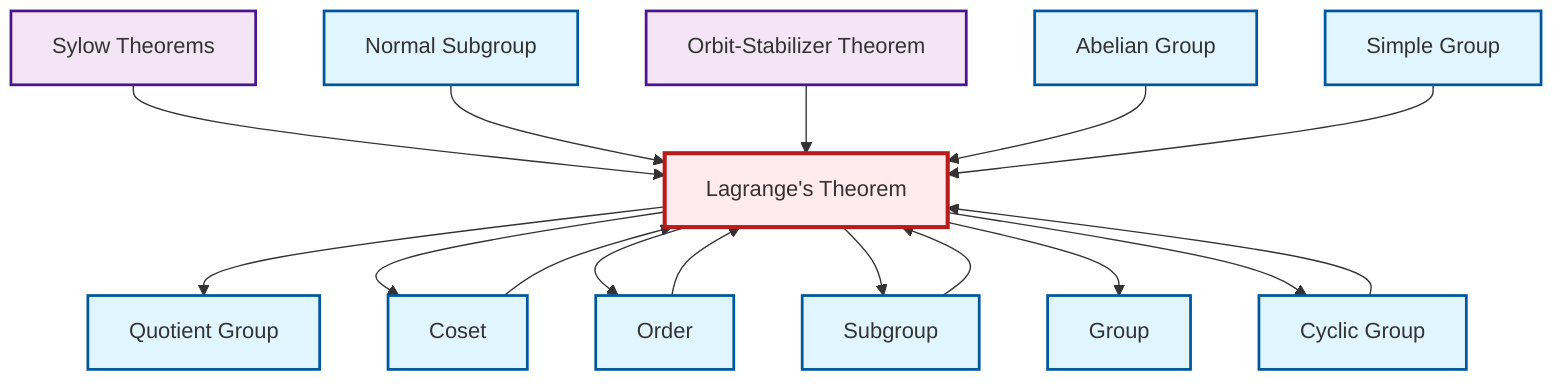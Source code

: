 graph TD
    classDef definition fill:#e1f5fe,stroke:#01579b,stroke-width:2px
    classDef theorem fill:#f3e5f5,stroke:#4a148c,stroke-width:2px
    classDef axiom fill:#fff3e0,stroke:#e65100,stroke-width:2px
    classDef example fill:#e8f5e9,stroke:#1b5e20,stroke-width:2px
    classDef current fill:#ffebee,stroke:#b71c1c,stroke-width:3px
    thm-orbit-stabilizer["Orbit-Stabilizer Theorem"]:::theorem
    def-simple-group["Simple Group"]:::definition
    thm-sylow["Sylow Theorems"]:::theorem
    def-coset["Coset"]:::definition
    def-subgroup["Subgroup"]:::definition
    def-cyclic-group["Cyclic Group"]:::definition
    thm-lagrange["Lagrange's Theorem"]:::theorem
    def-group["Group"]:::definition
    def-quotient-group["Quotient Group"]:::definition
    def-normal-subgroup["Normal Subgroup"]:::definition
    def-order["Order"]:::definition
    def-abelian-group["Abelian Group"]:::definition
    def-cyclic-group --> thm-lagrange
    thm-lagrange --> def-quotient-group
    thm-lagrange --> def-coset
    thm-sylow --> thm-lagrange
    def-order --> thm-lagrange
    thm-lagrange --> def-order
    def-normal-subgroup --> thm-lagrange
    thm-orbit-stabilizer --> thm-lagrange
    def-coset --> thm-lagrange
    def-abelian-group --> thm-lagrange
    def-subgroup --> thm-lagrange
    thm-lagrange --> def-subgroup
    thm-lagrange --> def-group
    thm-lagrange --> def-cyclic-group
    def-simple-group --> thm-lagrange
    class thm-lagrange current